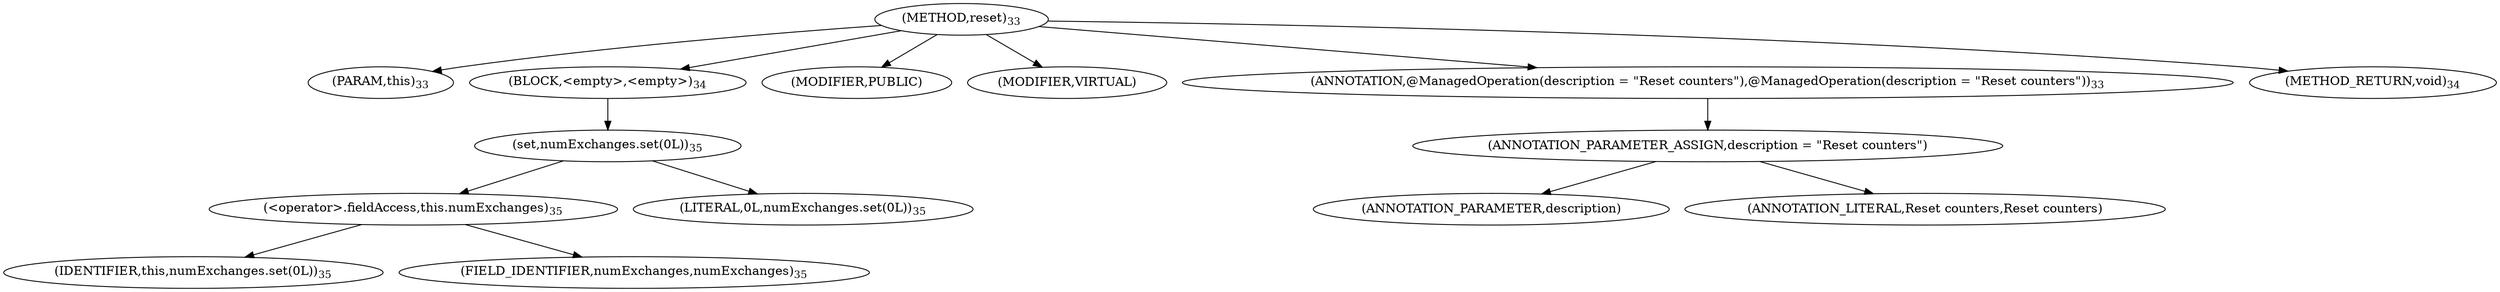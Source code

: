 digraph "reset" {  
"23" [label = <(METHOD,reset)<SUB>33</SUB>> ]
"24" [label = <(PARAM,this)<SUB>33</SUB>> ]
"25" [label = <(BLOCK,&lt;empty&gt;,&lt;empty&gt;)<SUB>34</SUB>> ]
"26" [label = <(set,numExchanges.set(0L))<SUB>35</SUB>> ]
"27" [label = <(&lt;operator&gt;.fieldAccess,this.numExchanges)<SUB>35</SUB>> ]
"28" [label = <(IDENTIFIER,this,numExchanges.set(0L))<SUB>35</SUB>> ]
"29" [label = <(FIELD_IDENTIFIER,numExchanges,numExchanges)<SUB>35</SUB>> ]
"30" [label = <(LITERAL,0L,numExchanges.set(0L))<SUB>35</SUB>> ]
"31" [label = <(MODIFIER,PUBLIC)> ]
"32" [label = <(MODIFIER,VIRTUAL)> ]
"33" [label = <(ANNOTATION,@ManagedOperation(description = &quot;Reset counters&quot;),@ManagedOperation(description = &quot;Reset counters&quot;))<SUB>33</SUB>> ]
"34" [label = <(ANNOTATION_PARAMETER_ASSIGN,description = &quot;Reset counters&quot;)> ]
"35" [label = <(ANNOTATION_PARAMETER,description)> ]
"36" [label = <(ANNOTATION_LITERAL,Reset counters,Reset counters)> ]
"37" [label = <(METHOD_RETURN,void)<SUB>34</SUB>> ]
  "23" -> "24" 
  "23" -> "25" 
  "23" -> "31" 
  "23" -> "32" 
  "23" -> "33" 
  "23" -> "37" 
  "25" -> "26" 
  "26" -> "27" 
  "26" -> "30" 
  "27" -> "28" 
  "27" -> "29" 
  "33" -> "34" 
  "34" -> "35" 
  "34" -> "36" 
}
